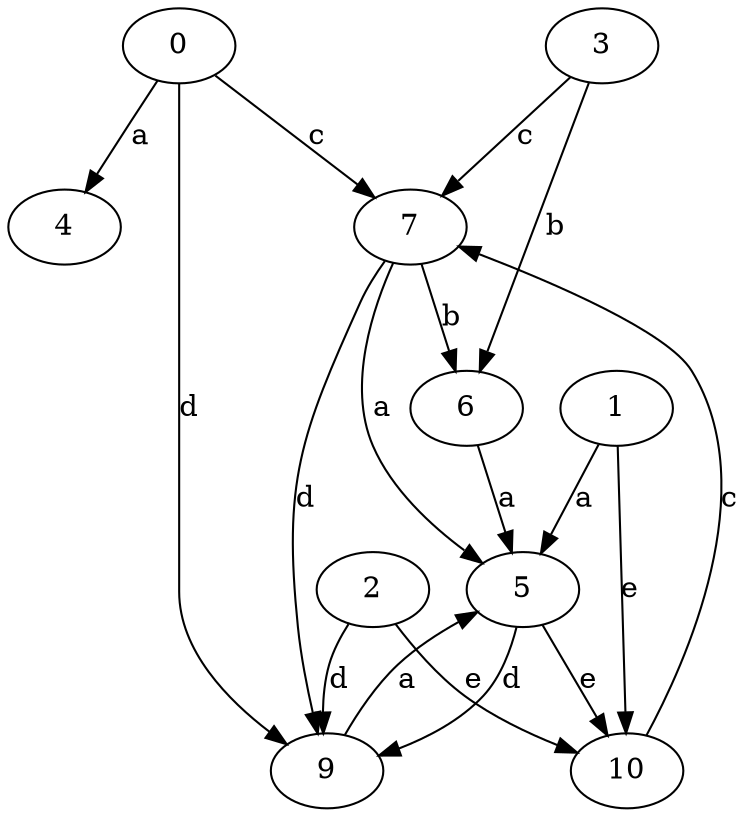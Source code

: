 strict digraph  {
0;
1;
4;
5;
6;
7;
2;
9;
3;
10;
0 -> 4  [label=a];
0 -> 7  [label=c];
0 -> 9  [label=d];
1 -> 5  [label=a];
1 -> 10  [label=e];
5 -> 9  [label=d];
5 -> 10  [label=e];
6 -> 5  [label=a];
7 -> 5  [label=a];
7 -> 6  [label=b];
7 -> 9  [label=d];
2 -> 9  [label=d];
2 -> 10  [label=e];
9 -> 5  [label=a];
3 -> 6  [label=b];
3 -> 7  [label=c];
10 -> 7  [label=c];
}
